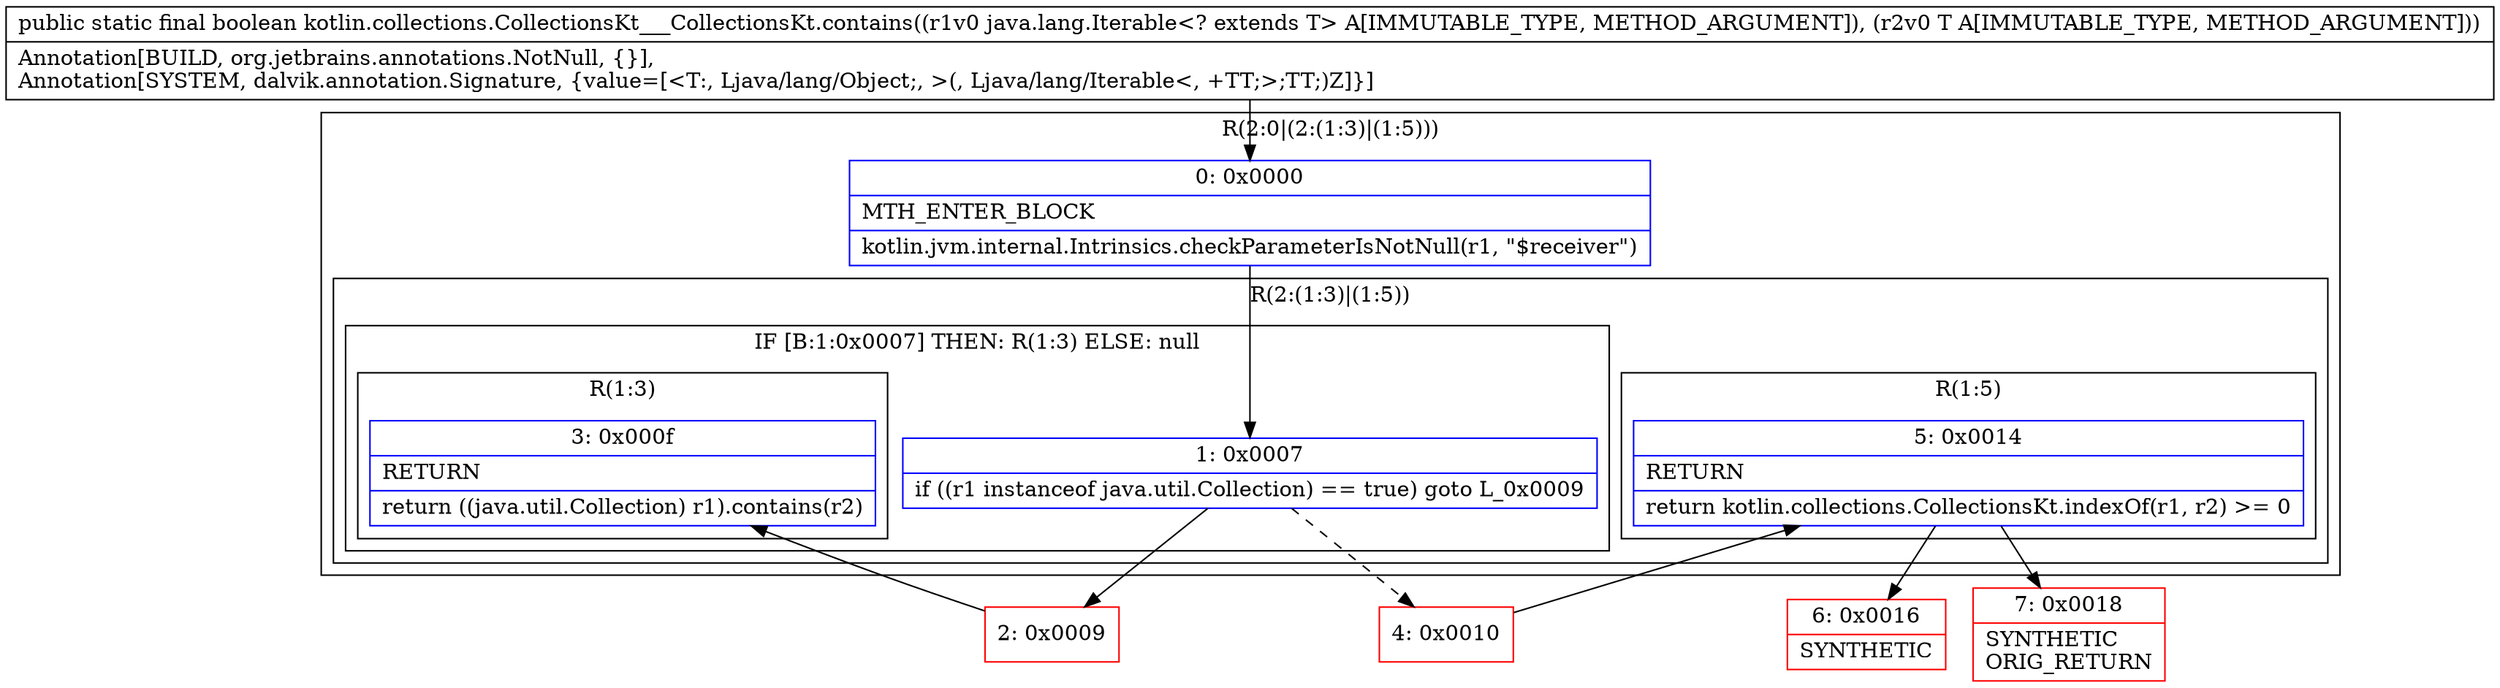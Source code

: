 digraph "CFG forkotlin.collections.CollectionsKt___CollectionsKt.contains(Ljava\/lang\/Iterable;Ljava\/lang\/Object;)Z" {
subgraph cluster_Region_687593150 {
label = "R(2:0|(2:(1:3)|(1:5)))";
node [shape=record,color=blue];
Node_0 [shape=record,label="{0\:\ 0x0000|MTH_ENTER_BLOCK\l|kotlin.jvm.internal.Intrinsics.checkParameterIsNotNull(r1, \"$receiver\")\l}"];
subgraph cluster_Region_466203684 {
label = "R(2:(1:3)|(1:5))";
node [shape=record,color=blue];
subgraph cluster_IfRegion_1125730044 {
label = "IF [B:1:0x0007] THEN: R(1:3) ELSE: null";
node [shape=record,color=blue];
Node_1 [shape=record,label="{1\:\ 0x0007|if ((r1 instanceof java.util.Collection) == true) goto L_0x0009\l}"];
subgraph cluster_Region_1909344780 {
label = "R(1:3)";
node [shape=record,color=blue];
Node_3 [shape=record,label="{3\:\ 0x000f|RETURN\l|return ((java.util.Collection) r1).contains(r2)\l}"];
}
}
subgraph cluster_Region_125185197 {
label = "R(1:5)";
node [shape=record,color=blue];
Node_5 [shape=record,label="{5\:\ 0x0014|RETURN\l|return kotlin.collections.CollectionsKt.indexOf(r1, r2) \>= 0\l}"];
}
}
}
Node_2 [shape=record,color=red,label="{2\:\ 0x0009}"];
Node_4 [shape=record,color=red,label="{4\:\ 0x0010}"];
Node_6 [shape=record,color=red,label="{6\:\ 0x0016|SYNTHETIC\l}"];
Node_7 [shape=record,color=red,label="{7\:\ 0x0018|SYNTHETIC\lORIG_RETURN\l}"];
MethodNode[shape=record,label="{public static final boolean kotlin.collections.CollectionsKt___CollectionsKt.contains((r1v0 java.lang.Iterable\<? extends T\> A[IMMUTABLE_TYPE, METHOD_ARGUMENT]), (r2v0 T A[IMMUTABLE_TYPE, METHOD_ARGUMENT]))  | Annotation[BUILD, org.jetbrains.annotations.NotNull, \{\}], \lAnnotation[SYSTEM, dalvik.annotation.Signature, \{value=[\<T:, Ljava\/lang\/Object;, \>(, Ljava\/lang\/Iterable\<, +TT;\>;TT;)Z]\}]\l}"];
MethodNode -> Node_0;
Node_0 -> Node_1;
Node_1 -> Node_2;
Node_1 -> Node_4[style=dashed];
Node_5 -> Node_6;
Node_5 -> Node_7;
Node_2 -> Node_3;
Node_4 -> Node_5;
}

